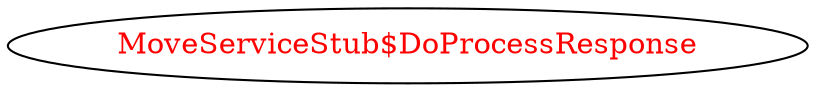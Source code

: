 digraph dependencyGraph {
 concentrate=true;
 ranksep="2.0";
 rankdir="LR"; 
 splines="ortho";
"MoveServiceStub$DoProcessResponse" [fontcolor="red"];
}
